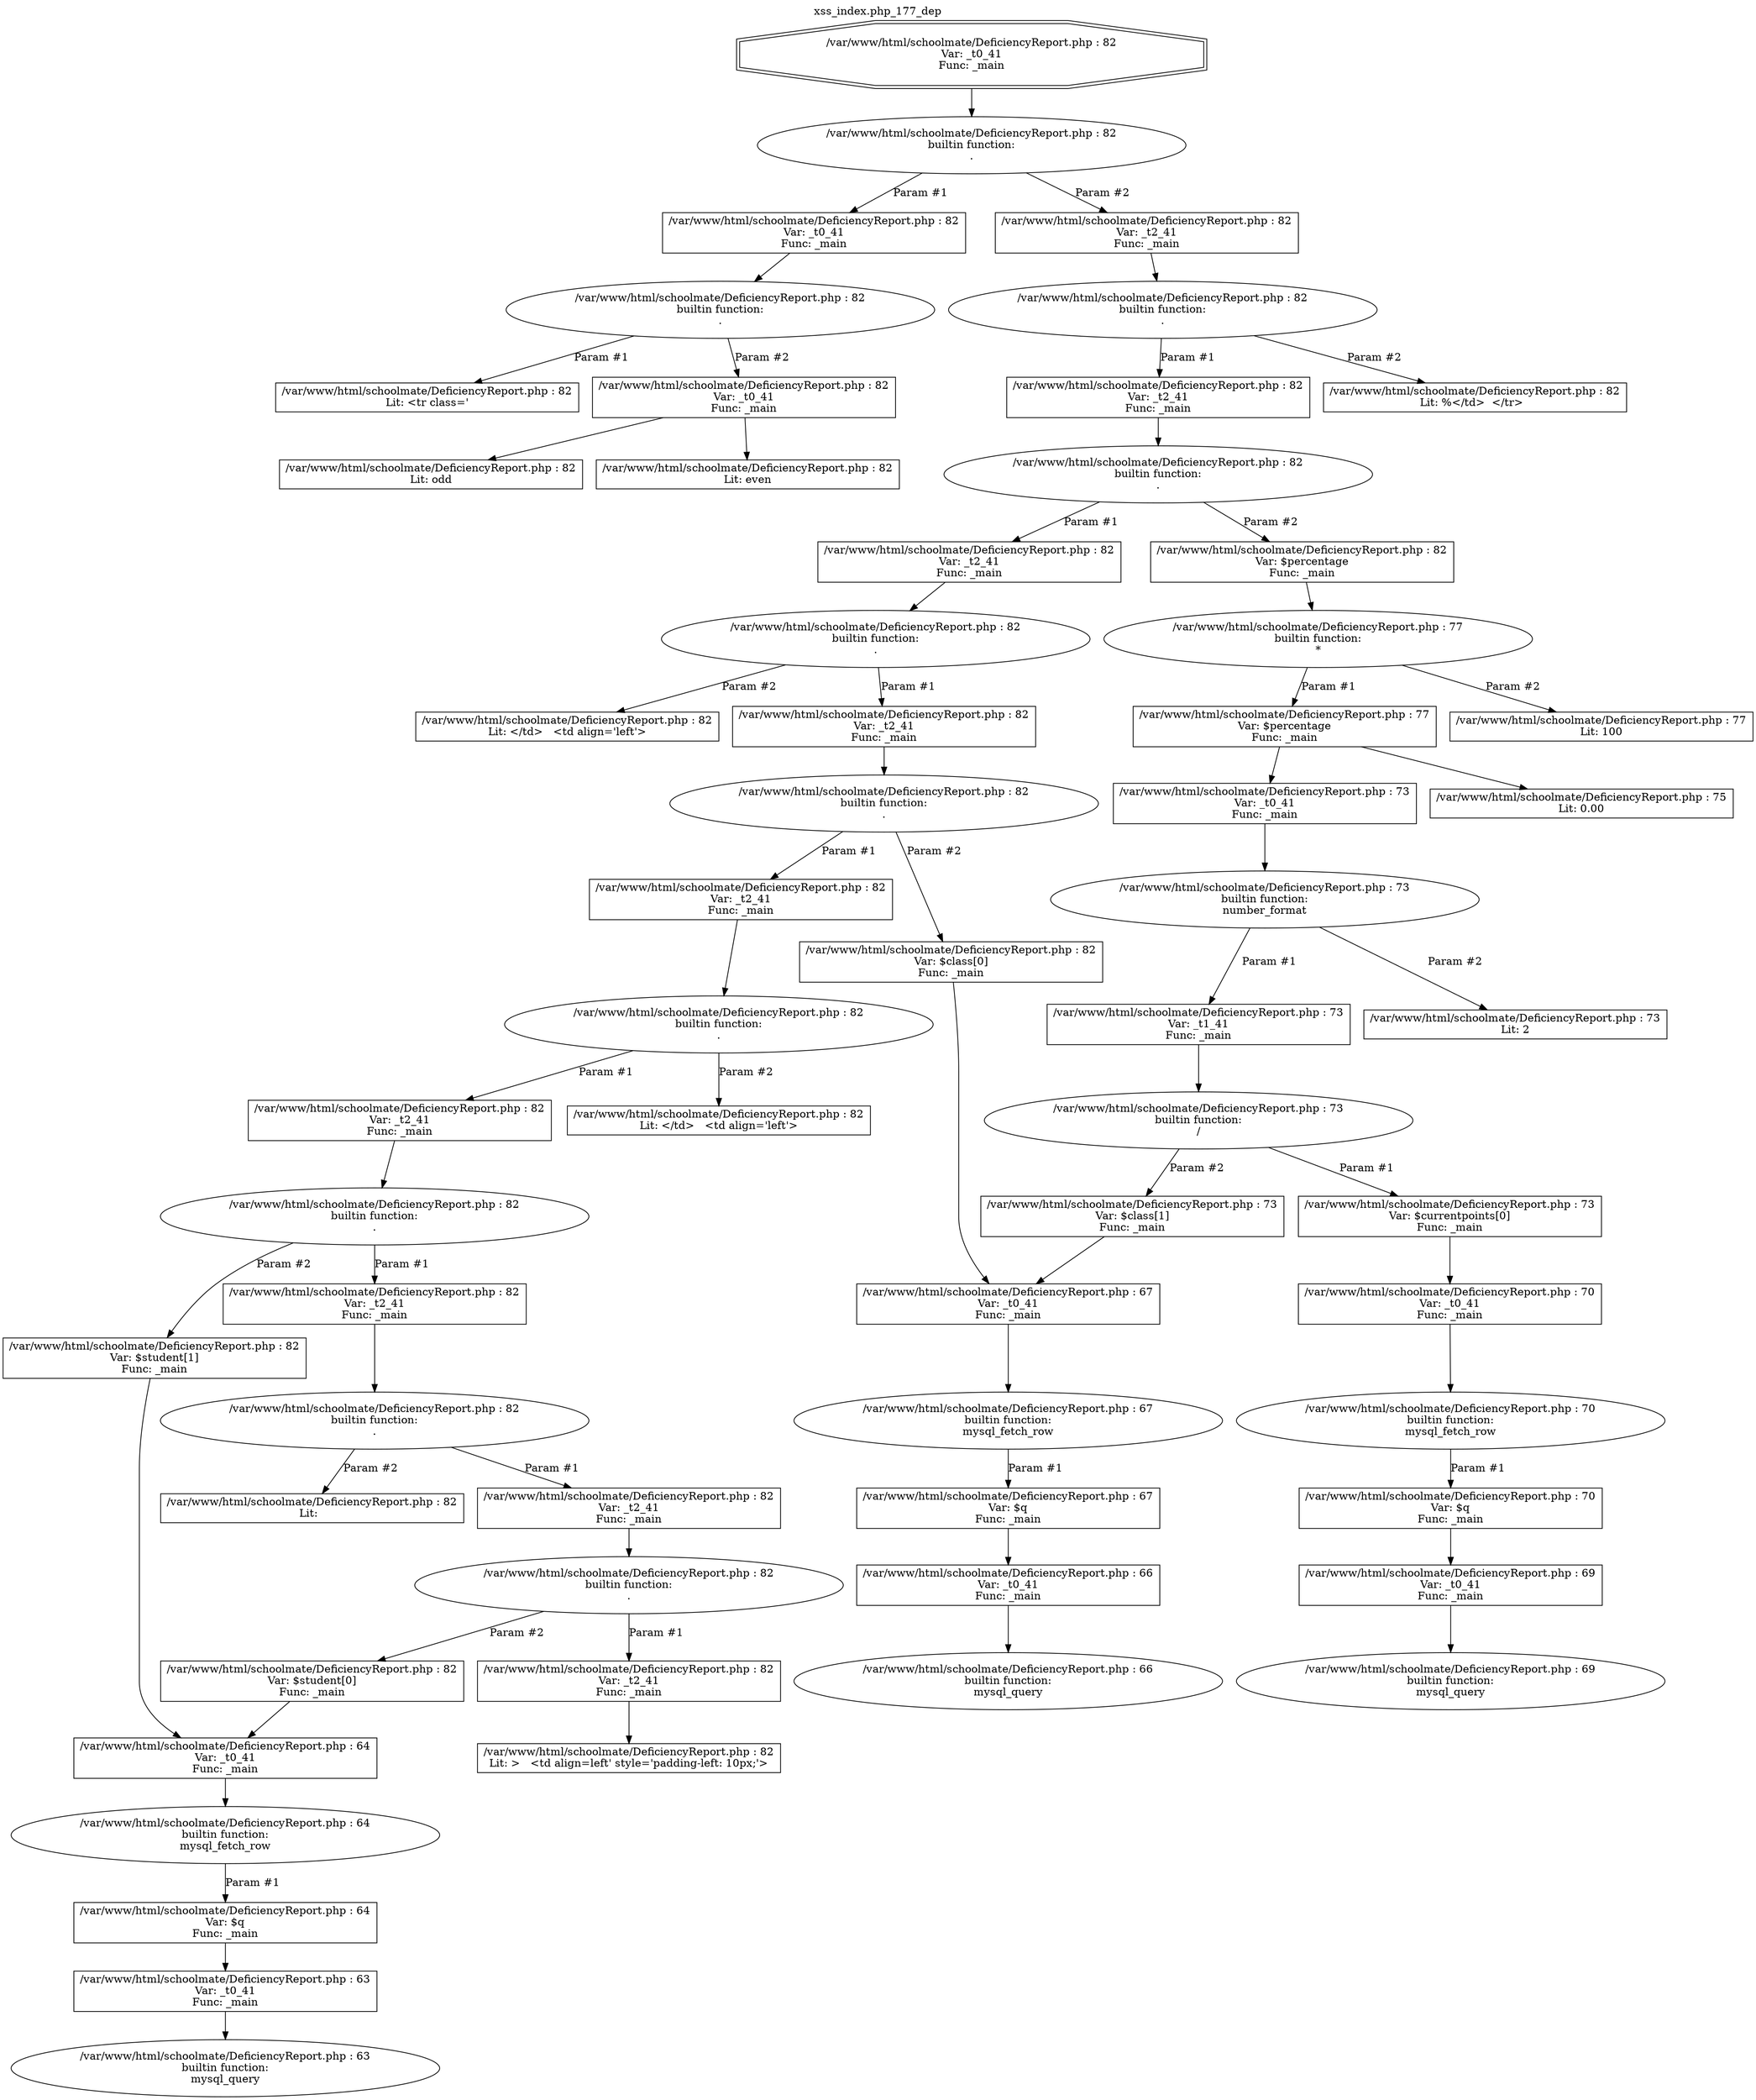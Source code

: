 digraph cfg {
  label="xss_index.php_177_dep";
  labelloc=t;
  n1 [shape=doubleoctagon, label="/var/www/html/schoolmate/DeficiencyReport.php : 82\nVar: _t0_41\nFunc: _main\n"];
  n2 [shape=ellipse, label="/var/www/html/schoolmate/DeficiencyReport.php : 82\nbuiltin function:\n.\n"];
  n3 [shape=box, label="/var/www/html/schoolmate/DeficiencyReport.php : 82\nVar: _t0_41\nFunc: _main\n"];
  n4 [shape=ellipse, label="/var/www/html/schoolmate/DeficiencyReport.php : 82\nbuiltin function:\n.\n"];
  n5 [shape=box, label="/var/www/html/schoolmate/DeficiencyReport.php : 82\nLit: <tr class='\n"];
  n6 [shape=box, label="/var/www/html/schoolmate/DeficiencyReport.php : 82\nVar: _t0_41\nFunc: _main\n"];
  n7 [shape=box, label="/var/www/html/schoolmate/DeficiencyReport.php : 82\nLit: even\n"];
  n8 [shape=box, label="/var/www/html/schoolmate/DeficiencyReport.php : 82\nLit: odd\n"];
  n9 [shape=box, label="/var/www/html/schoolmate/DeficiencyReport.php : 82\nVar: _t2_41\nFunc: _main\n"];
  n10 [shape=ellipse, label="/var/www/html/schoolmate/DeficiencyReport.php : 82\nbuiltin function:\n.\n"];
  n11 [shape=box, label="/var/www/html/schoolmate/DeficiencyReport.php : 82\nVar: _t2_41\nFunc: _main\n"];
  n12 [shape=ellipse, label="/var/www/html/schoolmate/DeficiencyReport.php : 82\nbuiltin function:\n.\n"];
  n13 [shape=box, label="/var/www/html/schoolmate/DeficiencyReport.php : 82\nVar: _t2_41\nFunc: _main\n"];
  n14 [shape=ellipse, label="/var/www/html/schoolmate/DeficiencyReport.php : 82\nbuiltin function:\n.\n"];
  n15 [shape=box, label="/var/www/html/schoolmate/DeficiencyReport.php : 82\nVar: _t2_41\nFunc: _main\n"];
  n16 [shape=ellipse, label="/var/www/html/schoolmate/DeficiencyReport.php : 82\nbuiltin function:\n.\n"];
  n17 [shape=box, label="/var/www/html/schoolmate/DeficiencyReport.php : 82\nVar: _t2_41\nFunc: _main\n"];
  n18 [shape=ellipse, label="/var/www/html/schoolmate/DeficiencyReport.php : 82\nbuiltin function:\n.\n"];
  n19 [shape=box, label="/var/www/html/schoolmate/DeficiencyReport.php : 82\nVar: _t2_41\nFunc: _main\n"];
  n20 [shape=ellipse, label="/var/www/html/schoolmate/DeficiencyReport.php : 82\nbuiltin function:\n.\n"];
  n21 [shape=box, label="/var/www/html/schoolmate/DeficiencyReport.php : 82\nVar: _t2_41\nFunc: _main\n"];
  n22 [shape=ellipse, label="/var/www/html/schoolmate/DeficiencyReport.php : 82\nbuiltin function:\n.\n"];
  n23 [shape=box, label="/var/www/html/schoolmate/DeficiencyReport.php : 82\nVar: _t2_41\nFunc: _main\n"];
  n24 [shape=ellipse, label="/var/www/html/schoolmate/DeficiencyReport.php : 82\nbuiltin function:\n.\n"];
  n25 [shape=box, label="/var/www/html/schoolmate/DeficiencyReport.php : 82\nVar: _t2_41\nFunc: _main\n"];
  n26 [shape=box, label="/var/www/html/schoolmate/DeficiencyReport.php : 82\nLit: >   <td align=left' style='padding-left: 10px;'>\n"];
  n27 [shape=box, label="/var/www/html/schoolmate/DeficiencyReport.php : 82\nVar: $student[0]\nFunc: _main\n"];
  n28 [shape=box, label="/var/www/html/schoolmate/DeficiencyReport.php : 64\nVar: _t0_41\nFunc: _main\n"];
  n29 [shape=ellipse, label="/var/www/html/schoolmate/DeficiencyReport.php : 64\nbuiltin function:\nmysql_fetch_row\n"];
  n30 [shape=box, label="/var/www/html/schoolmate/DeficiencyReport.php : 64\nVar: $q\nFunc: _main\n"];
  n31 [shape=box, label="/var/www/html/schoolmate/DeficiencyReport.php : 63\nVar: _t0_41\nFunc: _main\n"];
  n32 [shape=ellipse, label="/var/www/html/schoolmate/DeficiencyReport.php : 63\nbuiltin function:\nmysql_query\n"];
  n33 [shape=box, label="/var/www/html/schoolmate/DeficiencyReport.php : 82\nLit:  \n"];
  n34 [shape=box, label="/var/www/html/schoolmate/DeficiencyReport.php : 82\nVar: $student[1]\nFunc: _main\n"];
  n35 [shape=box, label="/var/www/html/schoolmate/DeficiencyReport.php : 82\nLit: </td>   <td align='left'>\n"];
  n36 [shape=box, label="/var/www/html/schoolmate/DeficiencyReport.php : 82\nVar: $class[0]\nFunc: _main\n"];
  n37 [shape=box, label="/var/www/html/schoolmate/DeficiencyReport.php : 67\nVar: _t0_41\nFunc: _main\n"];
  n38 [shape=ellipse, label="/var/www/html/schoolmate/DeficiencyReport.php : 67\nbuiltin function:\nmysql_fetch_row\n"];
  n39 [shape=box, label="/var/www/html/schoolmate/DeficiencyReport.php : 67\nVar: $q\nFunc: _main\n"];
  n40 [shape=box, label="/var/www/html/schoolmate/DeficiencyReport.php : 66\nVar: _t0_41\nFunc: _main\n"];
  n41 [shape=ellipse, label="/var/www/html/schoolmate/DeficiencyReport.php : 66\nbuiltin function:\nmysql_query\n"];
  n42 [shape=box, label="/var/www/html/schoolmate/DeficiencyReport.php : 82\nLit: </td>   <td align='left'>\n"];
  n43 [shape=box, label="/var/www/html/schoolmate/DeficiencyReport.php : 82\nVar: $percentage\nFunc: _main\n"];
  n44 [shape=ellipse, label="/var/www/html/schoolmate/DeficiencyReport.php : 77\nbuiltin function:\n*\n"];
  n45 [shape=box, label="/var/www/html/schoolmate/DeficiencyReport.php : 77\nVar: $percentage\nFunc: _main\n"];
  n46 [shape=box, label="/var/www/html/schoolmate/DeficiencyReport.php : 75\nLit: 0.00\n"];
  n47 [shape=box, label="/var/www/html/schoolmate/DeficiencyReport.php : 73\nVar: _t0_41\nFunc: _main\n"];
  n48 [shape=ellipse, label="/var/www/html/schoolmate/DeficiencyReport.php : 73\nbuiltin function:\nnumber_format\n"];
  n49 [shape=box, label="/var/www/html/schoolmate/DeficiencyReport.php : 73\nVar: _t1_41\nFunc: _main\n"];
  n50 [shape=ellipse, label="/var/www/html/schoolmate/DeficiencyReport.php : 73\nbuiltin function:\n/\n"];
  n51 [shape=box, label="/var/www/html/schoolmate/DeficiencyReport.php : 73\nVar: $currentpoints[0]\nFunc: _main\n"];
  n52 [shape=box, label="/var/www/html/schoolmate/DeficiencyReport.php : 70\nVar: _t0_41\nFunc: _main\n"];
  n53 [shape=ellipse, label="/var/www/html/schoolmate/DeficiencyReport.php : 70\nbuiltin function:\nmysql_fetch_row\n"];
  n54 [shape=box, label="/var/www/html/schoolmate/DeficiencyReport.php : 70\nVar: $q\nFunc: _main\n"];
  n55 [shape=box, label="/var/www/html/schoolmate/DeficiencyReport.php : 69\nVar: _t0_41\nFunc: _main\n"];
  n56 [shape=ellipse, label="/var/www/html/schoolmate/DeficiencyReport.php : 69\nbuiltin function:\nmysql_query\n"];
  n57 [shape=box, label="/var/www/html/schoolmate/DeficiencyReport.php : 73\nVar: $class[1]\nFunc: _main\n"];
  n58 [shape=box, label="/var/www/html/schoolmate/DeficiencyReport.php : 73\nLit: 2\n"];
  n59 [shape=box, label="/var/www/html/schoolmate/DeficiencyReport.php : 77\nLit: 100\n"];
  n60 [shape=box, label="/var/www/html/schoolmate/DeficiencyReport.php : 82\nLit: &#37;</td>  </tr>  \n"];
  n1 -> n2;
  n3 -> n4;
  n4 -> n5[label="Param #1"];
  n4 -> n6[label="Param #2"];
  n6 -> n7;
  n6 -> n8;
  n2 -> n3[label="Param #1"];
  n2 -> n9[label="Param #2"];
  n9 -> n10;
  n11 -> n12;
  n13 -> n14;
  n15 -> n16;
  n17 -> n18;
  n19 -> n20;
  n21 -> n22;
  n23 -> n24;
  n25 -> n26;
  n24 -> n25[label="Param #1"];
  n24 -> n27[label="Param #2"];
  n28 -> n29;
  n31 -> n32;
  n30 -> n31;
  n29 -> n30[label="Param #1"];
  n27 -> n28;
  n22 -> n23[label="Param #1"];
  n22 -> n33[label="Param #2"];
  n20 -> n21[label="Param #1"];
  n20 -> n34[label="Param #2"];
  n34 -> n28;
  n18 -> n19[label="Param #1"];
  n18 -> n35[label="Param #2"];
  n16 -> n17[label="Param #1"];
  n16 -> n36[label="Param #2"];
  n37 -> n38;
  n40 -> n41;
  n39 -> n40;
  n38 -> n39[label="Param #1"];
  n36 -> n37;
  n14 -> n15[label="Param #1"];
  n14 -> n42[label="Param #2"];
  n12 -> n13[label="Param #1"];
  n12 -> n43[label="Param #2"];
  n43 -> n44;
  n45 -> n46;
  n45 -> n47;
  n47 -> n48;
  n49 -> n50;
  n52 -> n53;
  n55 -> n56;
  n54 -> n55;
  n53 -> n54[label="Param #1"];
  n51 -> n52;
  n50 -> n51[label="Param #1"];
  n50 -> n57[label="Param #2"];
  n57 -> n37;
  n48 -> n49[label="Param #1"];
  n48 -> n58[label="Param #2"];
  n44 -> n45[label="Param #1"];
  n44 -> n59[label="Param #2"];
  n10 -> n11[label="Param #1"];
  n10 -> n60[label="Param #2"];
}
